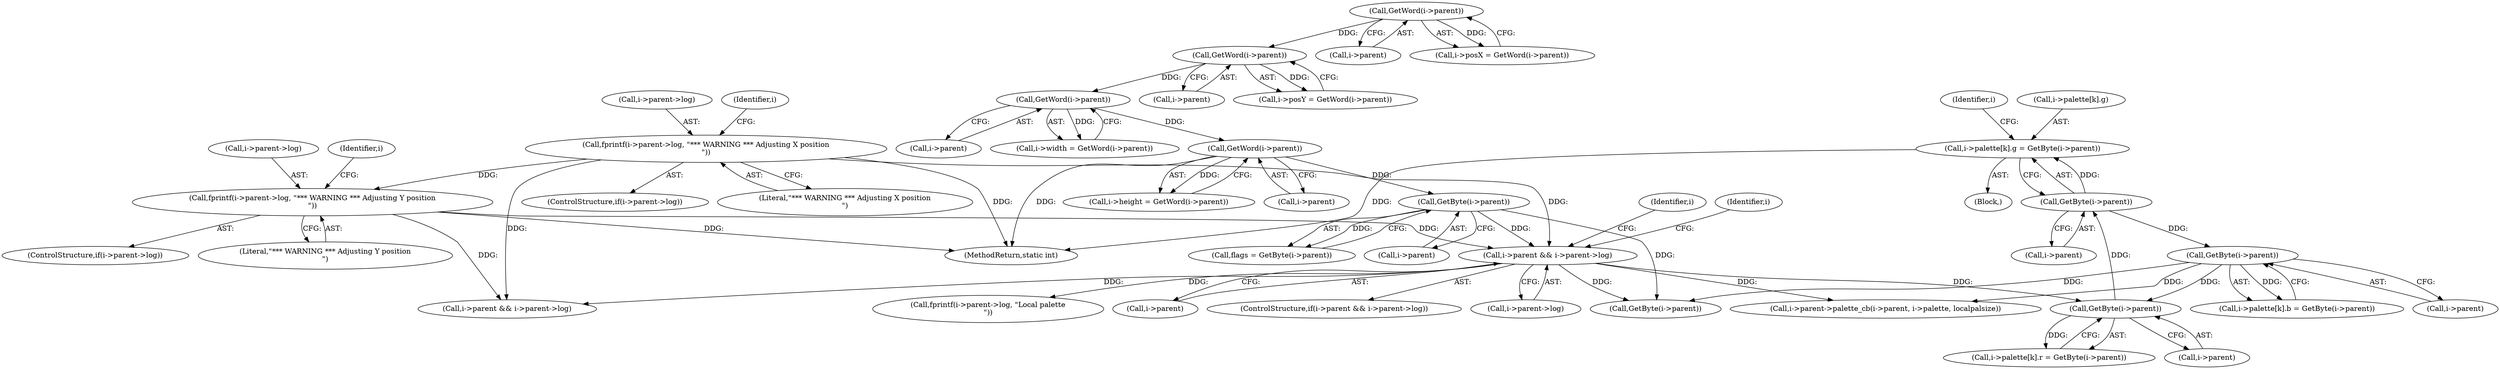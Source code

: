 digraph "0_ngiflib_b588a2249c7abbfc52173e32ee11d6facef82f89@array" {
"1000483" [label="(Call,i->palette[k].g = GetByte(i->parent))"];
"1000491" [label="(Call,GetByte(i->parent))"];
"1000479" [label="(Call,GetByte(i->parent))"];
"1000434" [label="(Call,i->parent && i->parent->log)"];
"1000378" [label="(Call,GetByte(i->parent))"];
"1000188" [label="(Call,GetWord(i->parent))"];
"1000180" [label="(Call,GetWord(i->parent))"];
"1000172" [label="(Call,GetWord(i->parent))"];
"1000164" [label="(Call,GetWord(i->parent))"];
"1000250" [label="(Call,fprintf(i->parent->log, \"*** WARNING *** Adjusting X position\n\"))"];
"1000291" [label="(Call,fprintf(i->parent->log, \"*** WARNING *** Adjusting Y position\n\"))"];
"1000503" [label="(Call,GetByte(i->parent))"];
"1000285" [label="(ControlStructure,if(i->parent->log))"];
"1000251" [label="(Call,i->parent->log)"];
"1000513" [label="(Call,i->parent->palette_cb(i->parent, i->palette, localpalsize))"];
"1000164" [label="(Call,GetWord(i->parent))"];
"1000181" [label="(Call,i->parent)"];
"1000479" [label="(Call,GetByte(i->parent))"];
"1000554" [label="(Call,GetByte(i->parent))"];
"1000491" [label="(Call,GetByte(i->parent))"];
"1000471" [label="(Call,i->palette[k].r = GetByte(i->parent))"];
"1000379" [label="(Call,i->parent)"];
"1000184" [label="(Call,i->height = GetWord(i->parent))"];
"1000470" [label="(Block,)"];
"1000492" [label="(Call,i->parent)"];
"1000244" [label="(ControlStructure,if(i->parent->log))"];
"1000256" [label="(Literal,\"*** WARNING *** Adjusting X position\n\")"];
"1000438" [label="(Call,i->parent->log)"];
"1000443" [label="(Call,fprintf(i->parent->log, \"Local palette\n\"))"];
"1000297" [label="(Literal,\"*** WARNING *** Adjusting Y position\n\")"];
"1000559" [label="(Call,i->parent && i->parent->log)"];
"1000188" [label="(Call,GetWord(i->parent))"];
"1000503" [label="(Call,GetByte(i->parent))"];
"1000378" [label="(Call,GetByte(i->parent))"];
"1000180" [label="(Call,GetWord(i->parent))"];
"1000435" [label="(Call,i->parent)"];
"1000480" [label="(Call,i->parent)"];
"1000446" [label="(Identifier,i)"];
"1000291" [label="(Call,fprintf(i->parent->log, \"*** WARNING *** Adjusting Y position\n\"))"];
"1000434" [label="(Call,i->parent && i->parent->log)"];
"1000483" [label="(Call,i->palette[k].g = GetByte(i->parent))"];
"1000176" [label="(Call,i->width = GetWord(i->parent))"];
"1000495" [label="(Call,i->palette[k].b = GetByte(i->parent))"];
"1000376" [label="(Call,flags = GetByte(i->parent))"];
"1000172" [label="(Call,GetWord(i->parent))"];
"1000504" [label="(Call,i->parent)"];
"1000165" [label="(Call,i->parent)"];
"1000452" [label="(Identifier,i)"];
"1000912" [label="(MethodReturn,static int)"];
"1000292" [label="(Call,i->parent->log)"];
"1000499" [label="(Identifier,i)"];
"1000300" [label="(Identifier,i)"];
"1000173" [label="(Call,i->parent)"];
"1000168" [label="(Call,i->posY = GetWord(i->parent))"];
"1000433" [label="(ControlStructure,if(i->parent && i->parent->log))"];
"1000189" [label="(Call,i->parent)"];
"1000259" [label="(Identifier,i)"];
"1000250" [label="(Call,fprintf(i->parent->log, \"*** WARNING *** Adjusting X position\n\"))"];
"1000484" [label="(Call,i->palette[k].g)"];
"1000160" [label="(Call,i->posX = GetWord(i->parent))"];
"1000483" -> "1000470"  [label="AST: "];
"1000483" -> "1000491"  [label="CFG: "];
"1000484" -> "1000483"  [label="AST: "];
"1000491" -> "1000483"  [label="AST: "];
"1000499" -> "1000483"  [label="CFG: "];
"1000483" -> "1000912"  [label="DDG: "];
"1000491" -> "1000483"  [label="DDG: "];
"1000491" -> "1000492"  [label="CFG: "];
"1000492" -> "1000491"  [label="AST: "];
"1000479" -> "1000491"  [label="DDG: "];
"1000491" -> "1000503"  [label="DDG: "];
"1000479" -> "1000471"  [label="AST: "];
"1000479" -> "1000480"  [label="CFG: "];
"1000480" -> "1000479"  [label="AST: "];
"1000471" -> "1000479"  [label="CFG: "];
"1000479" -> "1000471"  [label="DDG: "];
"1000434" -> "1000479"  [label="DDG: "];
"1000503" -> "1000479"  [label="DDG: "];
"1000434" -> "1000433"  [label="AST: "];
"1000434" -> "1000435"  [label="CFG: "];
"1000434" -> "1000438"  [label="CFG: "];
"1000435" -> "1000434"  [label="AST: "];
"1000438" -> "1000434"  [label="AST: "];
"1000446" -> "1000434"  [label="CFG: "];
"1000452" -> "1000434"  [label="CFG: "];
"1000378" -> "1000434"  [label="DDG: "];
"1000250" -> "1000434"  [label="DDG: "];
"1000291" -> "1000434"  [label="DDG: "];
"1000434" -> "1000443"  [label="DDG: "];
"1000434" -> "1000513"  [label="DDG: "];
"1000434" -> "1000554"  [label="DDG: "];
"1000434" -> "1000559"  [label="DDG: "];
"1000378" -> "1000376"  [label="AST: "];
"1000378" -> "1000379"  [label="CFG: "];
"1000379" -> "1000378"  [label="AST: "];
"1000376" -> "1000378"  [label="CFG: "];
"1000378" -> "1000376"  [label="DDG: "];
"1000188" -> "1000378"  [label="DDG: "];
"1000378" -> "1000554"  [label="DDG: "];
"1000188" -> "1000184"  [label="AST: "];
"1000188" -> "1000189"  [label="CFG: "];
"1000189" -> "1000188"  [label="AST: "];
"1000184" -> "1000188"  [label="CFG: "];
"1000188" -> "1000912"  [label="DDG: "];
"1000188" -> "1000184"  [label="DDG: "];
"1000180" -> "1000188"  [label="DDG: "];
"1000180" -> "1000176"  [label="AST: "];
"1000180" -> "1000181"  [label="CFG: "];
"1000181" -> "1000180"  [label="AST: "];
"1000176" -> "1000180"  [label="CFG: "];
"1000180" -> "1000176"  [label="DDG: "];
"1000172" -> "1000180"  [label="DDG: "];
"1000172" -> "1000168"  [label="AST: "];
"1000172" -> "1000173"  [label="CFG: "];
"1000173" -> "1000172"  [label="AST: "];
"1000168" -> "1000172"  [label="CFG: "];
"1000172" -> "1000168"  [label="DDG: "];
"1000164" -> "1000172"  [label="DDG: "];
"1000164" -> "1000160"  [label="AST: "];
"1000164" -> "1000165"  [label="CFG: "];
"1000165" -> "1000164"  [label="AST: "];
"1000160" -> "1000164"  [label="CFG: "];
"1000164" -> "1000160"  [label="DDG: "];
"1000250" -> "1000244"  [label="AST: "];
"1000250" -> "1000256"  [label="CFG: "];
"1000251" -> "1000250"  [label="AST: "];
"1000256" -> "1000250"  [label="AST: "];
"1000259" -> "1000250"  [label="CFG: "];
"1000250" -> "1000912"  [label="DDG: "];
"1000250" -> "1000291"  [label="DDG: "];
"1000250" -> "1000559"  [label="DDG: "];
"1000291" -> "1000285"  [label="AST: "];
"1000291" -> "1000297"  [label="CFG: "];
"1000292" -> "1000291"  [label="AST: "];
"1000297" -> "1000291"  [label="AST: "];
"1000300" -> "1000291"  [label="CFG: "];
"1000291" -> "1000912"  [label="DDG: "];
"1000291" -> "1000559"  [label="DDG: "];
"1000503" -> "1000495"  [label="AST: "];
"1000503" -> "1000504"  [label="CFG: "];
"1000504" -> "1000503"  [label="AST: "];
"1000495" -> "1000503"  [label="CFG: "];
"1000503" -> "1000495"  [label="DDG: "];
"1000503" -> "1000513"  [label="DDG: "];
"1000503" -> "1000554"  [label="DDG: "];
}
